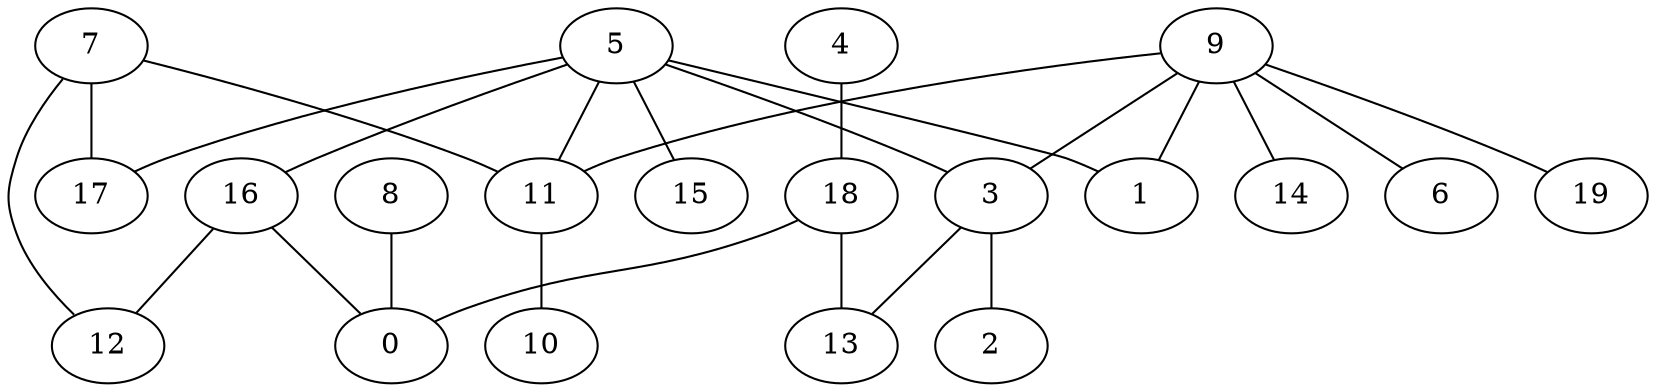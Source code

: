 digraph GG_graph {

subgraph G_graph {
edge [color = black]
"4" -> "18" [dir = none]
"8" -> "0" [dir = none]
"18" -> "0" [dir = none]
"11" -> "10" [dir = none]
"5" -> "15" [dir = none]
"5" -> "17" [dir = none]
"5" -> "1" [dir = none]
"5" -> "16" [dir = none]
"5" -> "11" [dir = none]
"3" -> "2" [dir = none]
"3" -> "13" [dir = none]
"16" -> "0" [dir = none]
"9" -> "14" [dir = none]
"9" -> "6" [dir = none]
"9" -> "3" [dir = none]
"9" -> "19" [dir = none]
"9" -> "11" [dir = none]
"7" -> "12" [dir = none]
"7" -> "11" [dir = none]
"9" -> "1" [dir = none]
"7" -> "17" [dir = none]
"16" -> "12" [dir = none]
"18" -> "13" [dir = none]
"5" -> "3" [dir = none]
}

}
